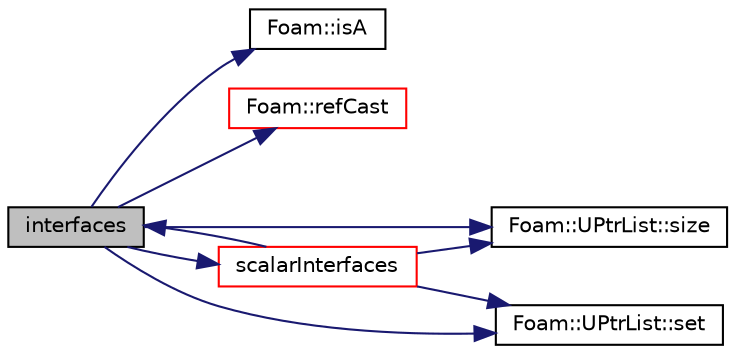 digraph "interfaces"
{
  bgcolor="transparent";
  edge [fontname="Helvetica",fontsize="10",labelfontname="Helvetica",labelfontsize="10"];
  node [fontname="Helvetica",fontsize="10",shape=record];
  rankdir="LR";
  Node1052 [label="interfaces",height=0.2,width=0.4,color="black", fillcolor="grey75", style="filled", fontcolor="black"];
  Node1052 -> Node1053 [color="midnightblue",fontsize="10",style="solid",fontname="Helvetica"];
  Node1053 [label="Foam::isA",height=0.2,width=0.4,color="black",URL="$a21851.html#a7f38c7df863d37f5357047d27dab7711",tooltip="Check if a dynamic_cast to typeid is possible. "];
  Node1052 -> Node1054 [color="midnightblue",fontsize="10",style="solid",fontname="Helvetica"];
  Node1054 [label="Foam::refCast",height=0.2,width=0.4,color="red",URL="$a21851.html#a28f53307dad4466f23067e79a948e2a1",tooltip="Reference type cast template function. "];
  Node1052 -> Node1100 [color="midnightblue",fontsize="10",style="solid",fontname="Helvetica"];
  Node1100 [label="scalarInterfaces",height=0.2,width=0.4,color="red",URL="$a27621.html#a1e0cb61d745afbcd68c95b599539bf58",tooltip="Return a list of pointers for each patch field with only those. "];
  Node1100 -> Node1052 [color="midnightblue",fontsize="10",style="solid",fontname="Helvetica"];
  Node1100 -> Node1101 [color="midnightblue",fontsize="10",style="solid",fontname="Helvetica"];
  Node1101 [label="Foam::UPtrList::size",height=0.2,width=0.4,color="black",URL="$a27101.html#a47b3bf30da1eb3ab8076b5fbe00e0494",tooltip="Return the number of elements in the UPtrList. "];
  Node1100 -> Node1102 [color="midnightblue",fontsize="10",style="solid",fontname="Helvetica"];
  Node1102 [label="Foam::UPtrList::set",height=0.2,width=0.4,color="black",URL="$a27101.html#a2d4fe99e7a41d6359b3c1946995622a0",tooltip="Is element set. "];
  Node1052 -> Node1102 [color="midnightblue",fontsize="10",style="solid",fontname="Helvetica"];
  Node1052 -> Node1101 [color="midnightblue",fontsize="10",style="solid",fontname="Helvetica"];
}

